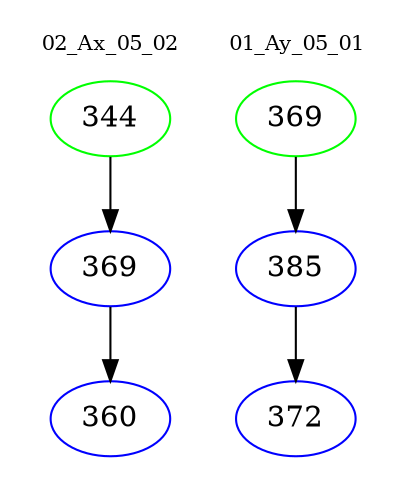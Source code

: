 digraph{
subgraph cluster_0 {
color = white
label = "02_Ax_05_02";
fontsize=10;
T0_344 [label="344", color="green"]
T0_344 -> T0_369 [color="black"]
T0_369 [label="369", color="blue"]
T0_369 -> T0_360 [color="black"]
T0_360 [label="360", color="blue"]
}
subgraph cluster_1 {
color = white
label = "01_Ay_05_01";
fontsize=10;
T1_369 [label="369", color="green"]
T1_369 -> T1_385 [color="black"]
T1_385 [label="385", color="blue"]
T1_385 -> T1_372 [color="black"]
T1_372 [label="372", color="blue"]
}
}

